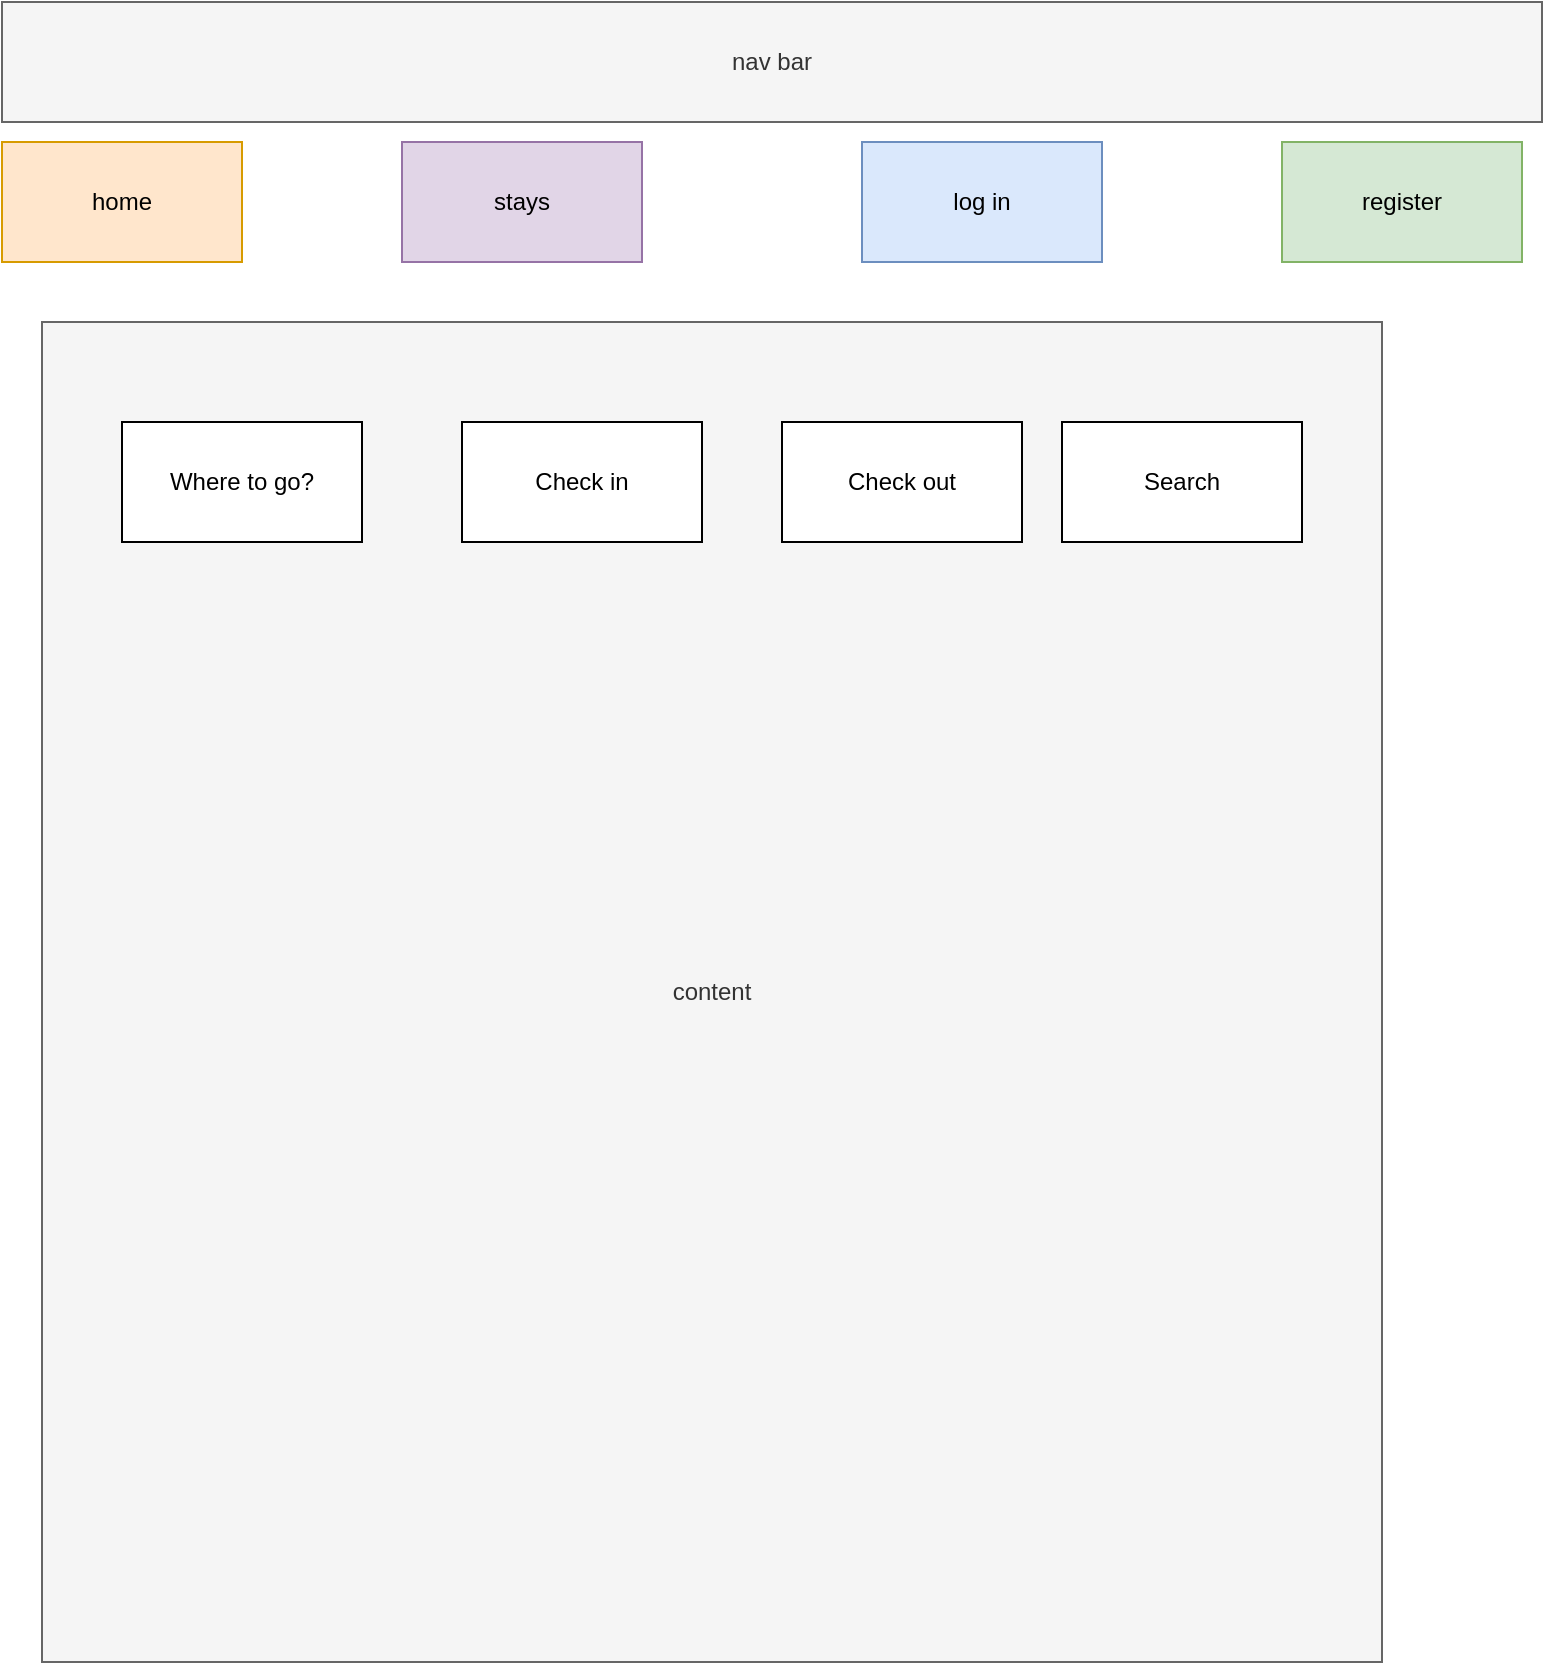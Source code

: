 <mxfile version="14.7.4" type="embed"><diagram id="23iRSUPoRavnBvh4doch" name="Page-1"><mxGraphModel dx="1289" dy="430" grid="1" gridSize="10" guides="1" tooltips="1" connect="1" arrows="1" fold="1" page="1" pageScale="1" pageWidth="827" pageHeight="1169" math="0" shadow="0"><root><mxCell id="0"/><mxCell id="1" parent="0"/><mxCell id="2" value="stays" style="rounded=0;whiteSpace=wrap;html=1;fillColor=#e1d5e7;strokeColor=#9673a6;" parent="1" vertex="1"><mxGeometry x="240" y="90" width="120" height="60" as="geometry"/></mxCell><mxCell id="4" value="log in" style="rounded=0;whiteSpace=wrap;html=1;fillColor=#dae8fc;strokeColor=#6c8ebf;" parent="1" vertex="1"><mxGeometry x="470" y="90" width="120" height="60" as="geometry"/></mxCell><mxCell id="5" value="register" style="rounded=0;whiteSpace=wrap;html=1;fillColor=#d5e8d4;strokeColor=#82b366;" parent="1" vertex="1"><mxGeometry x="680" y="90" width="120" height="60" as="geometry"/></mxCell><mxCell id="7" value="nav bar" style="rounded=0;whiteSpace=wrap;html=1;fillColor=#f5f5f5;strokeColor=#666666;fontColor=#333333;" parent="1" vertex="1"><mxGeometry x="40" y="20" width="770" height="60" as="geometry"/></mxCell><mxCell id="10" value="content" style="whiteSpace=wrap;html=1;aspect=fixed;fillColor=#f5f5f5;strokeColor=#666666;fontColor=#333333;" parent="1" vertex="1"><mxGeometry x="60" y="180" width="670" height="670" as="geometry"/></mxCell><mxCell id="13" value="Where to go?" style="rounded=0;whiteSpace=wrap;html=1;" parent="1" vertex="1"><mxGeometry x="100" y="230" width="120" height="60" as="geometry"/></mxCell><mxCell id="14" value="Check in" style="rounded=0;whiteSpace=wrap;html=1;" parent="1" vertex="1"><mxGeometry x="270" y="230" width="120" height="60" as="geometry"/></mxCell><mxCell id="15" value="Check out" style="rounded=0;whiteSpace=wrap;html=1;" parent="1" vertex="1"><mxGeometry x="430" y="230" width="120" height="60" as="geometry"/></mxCell><mxCell id="16" value="Search" style="rounded=0;whiteSpace=wrap;html=1;" parent="1" vertex="1"><mxGeometry x="570" y="230" width="120" height="60" as="geometry"/></mxCell><mxCell id="17" value="home" style="rounded=0;whiteSpace=wrap;html=1;fillColor=#ffe6cc;strokeColor=#d79b00;" parent="1" vertex="1"><mxGeometry x="40" y="90" width="120" height="60" as="geometry"/></mxCell></root></mxGraphModel></diagram></mxfile>
